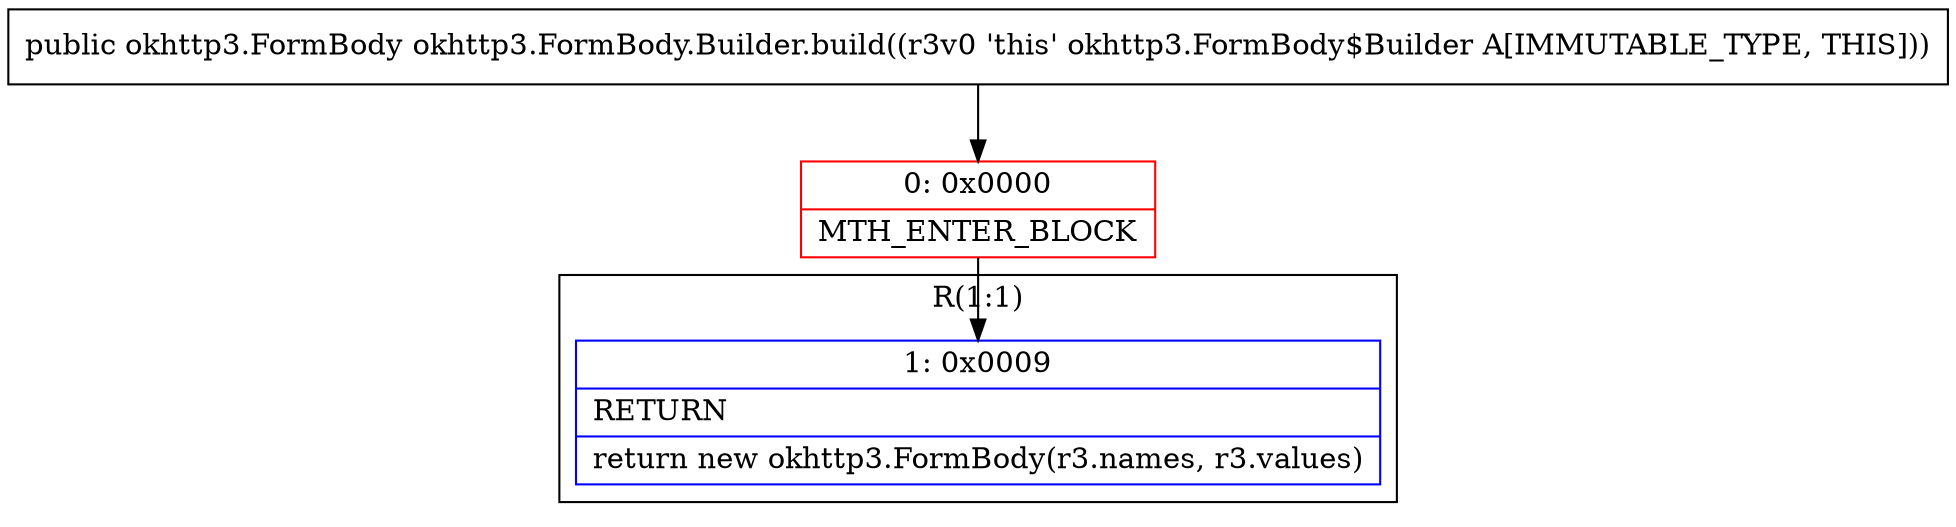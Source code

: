 digraph "CFG forokhttp3.FormBody.Builder.build()Lokhttp3\/FormBody;" {
subgraph cluster_Region_410251039 {
label = "R(1:1)";
node [shape=record,color=blue];
Node_1 [shape=record,label="{1\:\ 0x0009|RETURN\l|return new okhttp3.FormBody(r3.names, r3.values)\l}"];
}
Node_0 [shape=record,color=red,label="{0\:\ 0x0000|MTH_ENTER_BLOCK\l}"];
MethodNode[shape=record,label="{public okhttp3.FormBody okhttp3.FormBody.Builder.build((r3v0 'this' okhttp3.FormBody$Builder A[IMMUTABLE_TYPE, THIS])) }"];
MethodNode -> Node_0;
Node_0 -> Node_1;
}

